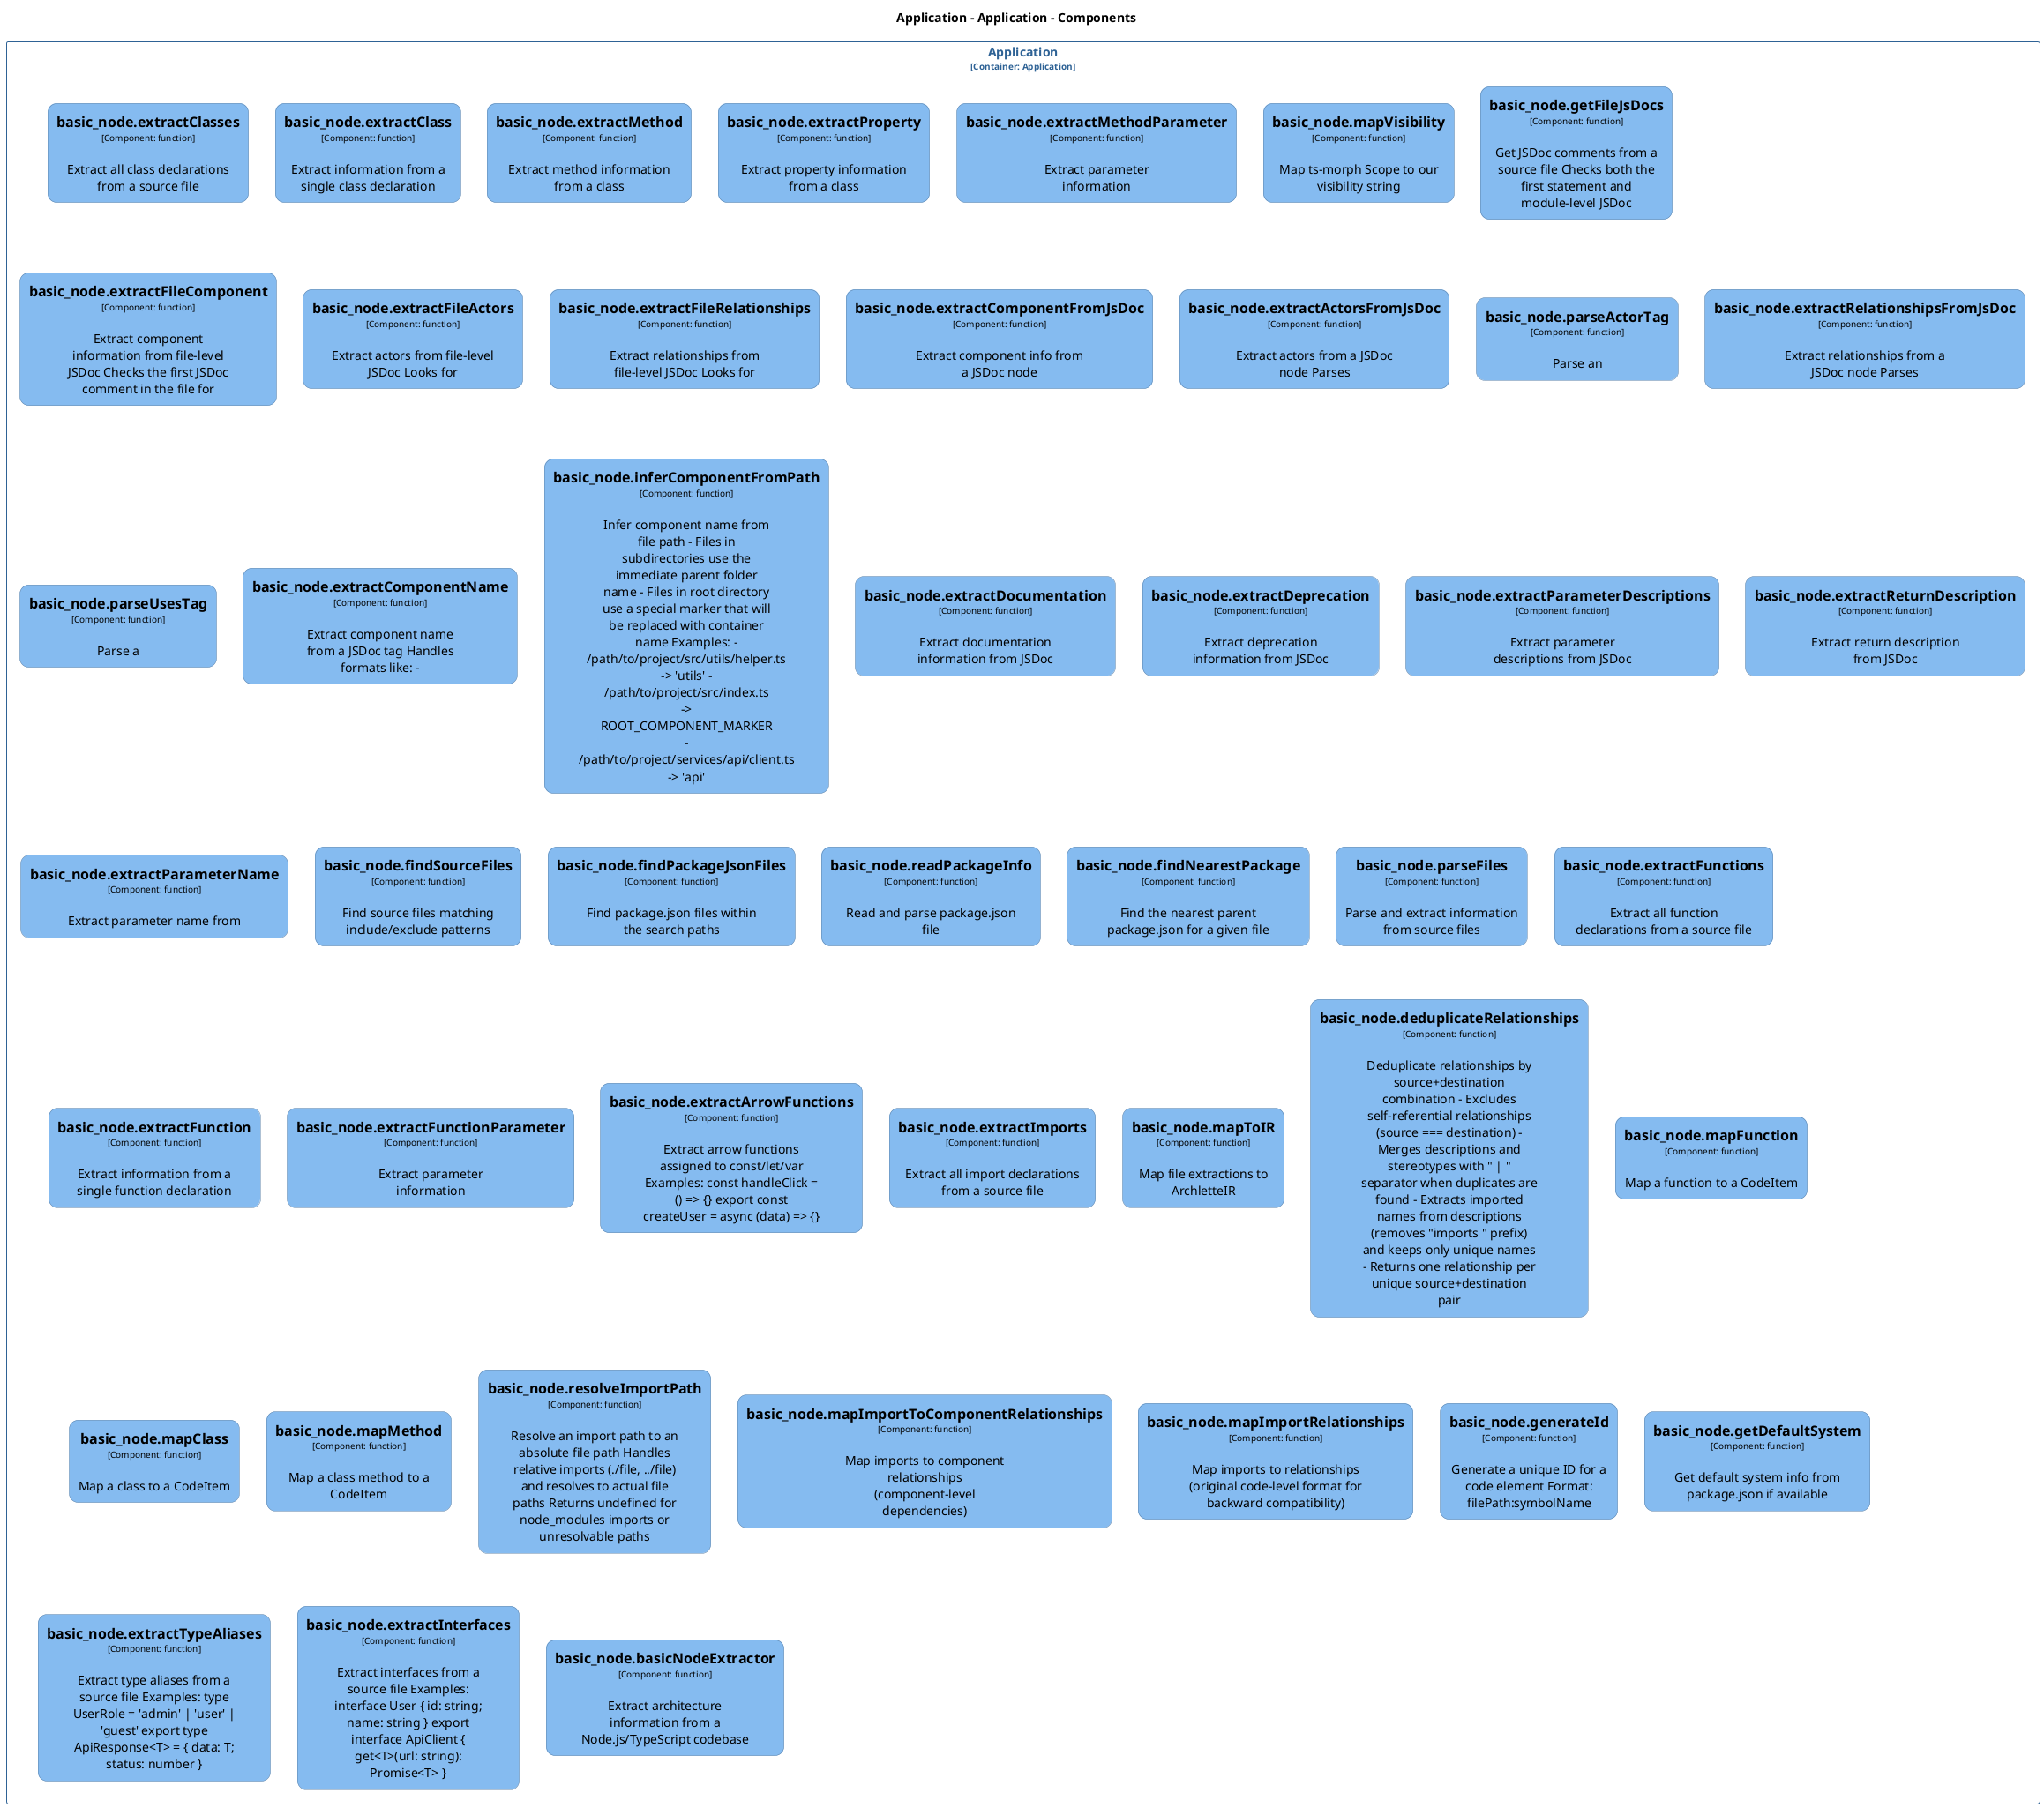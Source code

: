 @startuml
set separator none
title Application - Application - Components

top to bottom direction
skinparam ranksep 60
skinparam nodesep 30

skinparam {
  arrowFontSize 10
  defaultTextAlignment center
  wrapWidth 200
  maxMessageSize 100
  defaultFontName "Arial"
}

hide stereotype

skinparam rectangle<<Application.Application.basic_nodebasicNodeExtractor>> {
  BackgroundColor #85bbf0
  FontColor #000000
  BorderColor #5d82a8
  roundCorner 20
  shadowing false
}
skinparam rectangle<<Application.Application.basic_nodededuplicateRelationships>> {
  BackgroundColor #85bbf0
  FontColor #000000
  BorderColor #5d82a8
  roundCorner 20
  shadowing false
}
skinparam rectangle<<Application.Application.basic_nodeextractActorsFromJsDoc>> {
  BackgroundColor #85bbf0
  FontColor #000000
  BorderColor #5d82a8
  roundCorner 20
  shadowing false
}
skinparam rectangle<<Application.Application.basic_nodeextractArrowFunctions>> {
  BackgroundColor #85bbf0
  FontColor #000000
  BorderColor #5d82a8
  roundCorner 20
  shadowing false
}
skinparam rectangle<<Application.Application.basic_nodeextractClass>> {
  BackgroundColor #85bbf0
  FontColor #000000
  BorderColor #5d82a8
  roundCorner 20
  shadowing false
}
skinparam rectangle<<Application.Application.basic_nodeextractClasses>> {
  BackgroundColor #85bbf0
  FontColor #000000
  BorderColor #5d82a8
  roundCorner 20
  shadowing false
}
skinparam rectangle<<Application.Application.basic_nodeextractComponentFromJsDoc>> {
  BackgroundColor #85bbf0
  FontColor #000000
  BorderColor #5d82a8
  roundCorner 20
  shadowing false
}
skinparam rectangle<<Application.Application.basic_nodeextractComponentName>> {
  BackgroundColor #85bbf0
  FontColor #000000
  BorderColor #5d82a8
  roundCorner 20
  shadowing false
}
skinparam rectangle<<Application.Application.basic_nodeextractDeprecation>> {
  BackgroundColor #85bbf0
  FontColor #000000
  BorderColor #5d82a8
  roundCorner 20
  shadowing false
}
skinparam rectangle<<Application.Application.basic_nodeextractDocumentation>> {
  BackgroundColor #85bbf0
  FontColor #000000
  BorderColor #5d82a8
  roundCorner 20
  shadowing false
}
skinparam rectangle<<Application.Application.basic_nodeextractFileActors>> {
  BackgroundColor #85bbf0
  FontColor #000000
  BorderColor #5d82a8
  roundCorner 20
  shadowing false
}
skinparam rectangle<<Application.Application.basic_nodeextractFileComponent>> {
  BackgroundColor #85bbf0
  FontColor #000000
  BorderColor #5d82a8
  roundCorner 20
  shadowing false
}
skinparam rectangle<<Application.Application.basic_nodeextractFileRelationships>> {
  BackgroundColor #85bbf0
  FontColor #000000
  BorderColor #5d82a8
  roundCorner 20
  shadowing false
}
skinparam rectangle<<Application.Application.basic_nodeextractFunction>> {
  BackgroundColor #85bbf0
  FontColor #000000
  BorderColor #5d82a8
  roundCorner 20
  shadowing false
}
skinparam rectangle<<Application.Application.basic_nodeextractFunctionParameter>> {
  BackgroundColor #85bbf0
  FontColor #000000
  BorderColor #5d82a8
  roundCorner 20
  shadowing false
}
skinparam rectangle<<Application.Application.basic_nodeextractFunctions>> {
  BackgroundColor #85bbf0
  FontColor #000000
  BorderColor #5d82a8
  roundCorner 20
  shadowing false
}
skinparam rectangle<<Application.Application.basic_nodeextractImports>> {
  BackgroundColor #85bbf0
  FontColor #000000
  BorderColor #5d82a8
  roundCorner 20
  shadowing false
}
skinparam rectangle<<Application.Application.basic_nodeextractInterfaces>> {
  BackgroundColor #85bbf0
  FontColor #000000
  BorderColor #5d82a8
  roundCorner 20
  shadowing false
}
skinparam rectangle<<Application.Application.basic_nodeextractMethod>> {
  BackgroundColor #85bbf0
  FontColor #000000
  BorderColor #5d82a8
  roundCorner 20
  shadowing false
}
skinparam rectangle<<Application.Application.basic_nodeextractMethodParameter>> {
  BackgroundColor #85bbf0
  FontColor #000000
  BorderColor #5d82a8
  roundCorner 20
  shadowing false
}
skinparam rectangle<<Application.Application.basic_nodeextractParameterDescriptions>> {
  BackgroundColor #85bbf0
  FontColor #000000
  BorderColor #5d82a8
  roundCorner 20
  shadowing false
}
skinparam rectangle<<Application.Application.basic_nodeextractParameterName>> {
  BackgroundColor #85bbf0
  FontColor #000000
  BorderColor #5d82a8
  roundCorner 20
  shadowing false
}
skinparam rectangle<<Application.Application.basic_nodeextractProperty>> {
  BackgroundColor #85bbf0
  FontColor #000000
  BorderColor #5d82a8
  roundCorner 20
  shadowing false
}
skinparam rectangle<<Application.Application.basic_nodeextractRelationshipsFromJsDoc>> {
  BackgroundColor #85bbf0
  FontColor #000000
  BorderColor #5d82a8
  roundCorner 20
  shadowing false
}
skinparam rectangle<<Application.Application.basic_nodeextractReturnDescription>> {
  BackgroundColor #85bbf0
  FontColor #000000
  BorderColor #5d82a8
  roundCorner 20
  shadowing false
}
skinparam rectangle<<Application.Application.basic_nodeextractTypeAliases>> {
  BackgroundColor #85bbf0
  FontColor #000000
  BorderColor #5d82a8
  roundCorner 20
  shadowing false
}
skinparam rectangle<<Application.Application.basic_nodefindNearestPackage>> {
  BackgroundColor #85bbf0
  FontColor #000000
  BorderColor #5d82a8
  roundCorner 20
  shadowing false
}
skinparam rectangle<<Application.Application.basic_nodefindPackageJsonFiles>> {
  BackgroundColor #85bbf0
  FontColor #000000
  BorderColor #5d82a8
  roundCorner 20
  shadowing false
}
skinparam rectangle<<Application.Application.basic_nodefindSourceFiles>> {
  BackgroundColor #85bbf0
  FontColor #000000
  BorderColor #5d82a8
  roundCorner 20
  shadowing false
}
skinparam rectangle<<Application.Application.basic_nodegenerateId>> {
  BackgroundColor #85bbf0
  FontColor #000000
  BorderColor #5d82a8
  roundCorner 20
  shadowing false
}
skinparam rectangle<<Application.Application.basic_nodegetDefaultSystem>> {
  BackgroundColor #85bbf0
  FontColor #000000
  BorderColor #5d82a8
  roundCorner 20
  shadowing false
}
skinparam rectangle<<Application.Application.basic_nodegetFileJsDocs>> {
  BackgroundColor #85bbf0
  FontColor #000000
  BorderColor #5d82a8
  roundCorner 20
  shadowing false
}
skinparam rectangle<<Application.Application.basic_nodeinferComponentFromPath>> {
  BackgroundColor #85bbf0
  FontColor #000000
  BorderColor #5d82a8
  roundCorner 20
  shadowing false
}
skinparam rectangle<<Application.Application.basic_nodemapClass>> {
  BackgroundColor #85bbf0
  FontColor #000000
  BorderColor #5d82a8
  roundCorner 20
  shadowing false
}
skinparam rectangle<<Application.Application.basic_nodemapFunction>> {
  BackgroundColor #85bbf0
  FontColor #000000
  BorderColor #5d82a8
  roundCorner 20
  shadowing false
}
skinparam rectangle<<Application.Application.basic_nodemapImportRelationships>> {
  BackgroundColor #85bbf0
  FontColor #000000
  BorderColor #5d82a8
  roundCorner 20
  shadowing false
}
skinparam rectangle<<Application.Application.basic_nodemapImportToComponentRelationships>> {
  BackgroundColor #85bbf0
  FontColor #000000
  BorderColor #5d82a8
  roundCorner 20
  shadowing false
}
skinparam rectangle<<Application.Application.basic_nodemapMethod>> {
  BackgroundColor #85bbf0
  FontColor #000000
  BorderColor #5d82a8
  roundCorner 20
  shadowing false
}
skinparam rectangle<<Application.Application.basic_nodemapToIR>> {
  BackgroundColor #85bbf0
  FontColor #000000
  BorderColor #5d82a8
  roundCorner 20
  shadowing false
}
skinparam rectangle<<Application.Application.basic_nodemapVisibility>> {
  BackgroundColor #85bbf0
  FontColor #000000
  BorderColor #5d82a8
  roundCorner 20
  shadowing false
}
skinparam rectangle<<Application.Application.basic_nodeparseActorTag>> {
  BackgroundColor #85bbf0
  FontColor #000000
  BorderColor #5d82a8
  roundCorner 20
  shadowing false
}
skinparam rectangle<<Application.Application.basic_nodeparseFiles>> {
  BackgroundColor #85bbf0
  FontColor #000000
  BorderColor #5d82a8
  roundCorner 20
  shadowing false
}
skinparam rectangle<<Application.Application.basic_nodeparseUsesTag>> {
  BackgroundColor #85bbf0
  FontColor #000000
  BorderColor #5d82a8
  roundCorner 20
  shadowing false
}
skinparam rectangle<<Application.Application.basic_nodereadPackageInfo>> {
  BackgroundColor #85bbf0
  FontColor #000000
  BorderColor #5d82a8
  roundCorner 20
  shadowing false
}
skinparam rectangle<<Application.Application.basic_noderesolveImportPath>> {
  BackgroundColor #85bbf0
  FontColor #000000
  BorderColor #5d82a8
  roundCorner 20
  shadowing false
}
skinparam rectangle<<Application.Application>> {
  BorderColor #2e6295
  FontColor #2e6295
  shadowing false
}

rectangle "Application\n<size:10>[Container: Application]</size>" <<Application.Application>> {
  rectangle "==basic_node.extractClasses\n<size:10>[Component: function]</size>\n\nExtract all class declarations from a source file" <<Application.Application.basic_nodeextractClasses>> as Application.Application.basic_nodeextractClasses
  rectangle "==basic_node.extractClass\n<size:10>[Component: function]</size>\n\nExtract information from a single class declaration" <<Application.Application.basic_nodeextractClass>> as Application.Application.basic_nodeextractClass
  rectangle "==basic_node.extractMethod\n<size:10>[Component: function]</size>\n\nExtract method information from a class" <<Application.Application.basic_nodeextractMethod>> as Application.Application.basic_nodeextractMethod
  rectangle "==basic_node.extractProperty\n<size:10>[Component: function]</size>\n\nExtract property information from a class" <<Application.Application.basic_nodeextractProperty>> as Application.Application.basic_nodeextractProperty
  rectangle "==basic_node.extractMethodParameter\n<size:10>[Component: function]</size>\n\nExtract parameter information" <<Application.Application.basic_nodeextractMethodParameter>> as Application.Application.basic_nodeextractMethodParameter
  rectangle "==basic_node.mapVisibility\n<size:10>[Component: function]</size>\n\nMap ts-morph Scope to our visibility string" <<Application.Application.basic_nodemapVisibility>> as Application.Application.basic_nodemapVisibility
  rectangle "==basic_node.getFileJsDocs\n<size:10>[Component: function]</size>\n\nGet JSDoc comments from a source file Checks both the first statement and module-level JSDoc" <<Application.Application.basic_nodegetFileJsDocs>> as Application.Application.basic_nodegetFileJsDocs
  rectangle "==basic_node.extractFileComponent\n<size:10>[Component: function]</size>\n\nExtract component information from file-level JSDoc Checks the first JSDoc comment in the file for" <<Application.Application.basic_nodeextractFileComponent>> as Application.Application.basic_nodeextractFileComponent
  rectangle "==basic_node.extractFileActors\n<size:10>[Component: function]</size>\n\nExtract actors from file-level JSDoc Looks for" <<Application.Application.basic_nodeextractFileActors>> as Application.Application.basic_nodeextractFileActors
  rectangle "==basic_node.extractFileRelationships\n<size:10>[Component: function]</size>\n\nExtract relationships from file-level JSDoc Looks for" <<Application.Application.basic_nodeextractFileRelationships>> as Application.Application.basic_nodeextractFileRelationships
  rectangle "==basic_node.extractComponentFromJsDoc\n<size:10>[Component: function]</size>\n\nExtract component info from a JSDoc node" <<Application.Application.basic_nodeextractComponentFromJsDoc>> as Application.Application.basic_nodeextractComponentFromJsDoc
  rectangle "==basic_node.extractActorsFromJsDoc\n<size:10>[Component: function]</size>\n\nExtract actors from a JSDoc node Parses" <<Application.Application.basic_nodeextractActorsFromJsDoc>> as Application.Application.basic_nodeextractActorsFromJsDoc
  rectangle "==basic_node.parseActorTag\n<size:10>[Component: function]</size>\n\nParse an" <<Application.Application.basic_nodeparseActorTag>> as Application.Application.basic_nodeparseActorTag
  rectangle "==basic_node.extractRelationshipsFromJsDoc\n<size:10>[Component: function]</size>\n\nExtract relationships from a JSDoc node Parses" <<Application.Application.basic_nodeextractRelationshipsFromJsDoc>> as Application.Application.basic_nodeextractRelationshipsFromJsDoc
  rectangle "==basic_node.parseUsesTag\n<size:10>[Component: function]</size>\n\nParse a" <<Application.Application.basic_nodeparseUsesTag>> as Application.Application.basic_nodeparseUsesTag
  rectangle "==basic_node.extractComponentName\n<size:10>[Component: function]</size>\n\nExtract component name from a JSDoc tag Handles formats like: -" <<Application.Application.basic_nodeextractComponentName>> as Application.Application.basic_nodeextractComponentName
  rectangle "==basic_node.inferComponentFromPath\n<size:10>[Component: function]</size>\n\nInfer component name from file path - Files in subdirectories use the immediate parent folder name - Files in root directory use a special marker that will be replaced with container name Examples: - /path/to/project/src/utils/helper.ts -> 'utils' - /path/to/project/src/index.ts -> ROOT_COMPONENT_MARKER - /path/to/project/services/api/client.ts -> 'api'" <<Application.Application.basic_nodeinferComponentFromPath>> as Application.Application.basic_nodeinferComponentFromPath
  rectangle "==basic_node.extractDocumentation\n<size:10>[Component: function]</size>\n\nExtract documentation information from JSDoc" <<Application.Application.basic_nodeextractDocumentation>> as Application.Application.basic_nodeextractDocumentation
  rectangle "==basic_node.extractDeprecation\n<size:10>[Component: function]</size>\n\nExtract deprecation information from JSDoc" <<Application.Application.basic_nodeextractDeprecation>> as Application.Application.basic_nodeextractDeprecation
  rectangle "==basic_node.extractParameterDescriptions\n<size:10>[Component: function]</size>\n\nExtract parameter descriptions from JSDoc" <<Application.Application.basic_nodeextractParameterDescriptions>> as Application.Application.basic_nodeextractParameterDescriptions
  rectangle "==basic_node.extractReturnDescription\n<size:10>[Component: function]</size>\n\nExtract return description from JSDoc" <<Application.Application.basic_nodeextractReturnDescription>> as Application.Application.basic_nodeextractReturnDescription
  rectangle "==basic_node.extractParameterName\n<size:10>[Component: function]</size>\n\nExtract parameter name from" <<Application.Application.basic_nodeextractParameterName>> as Application.Application.basic_nodeextractParameterName
  rectangle "==basic_node.findSourceFiles\n<size:10>[Component: function]</size>\n\nFind source files matching include/exclude patterns" <<Application.Application.basic_nodefindSourceFiles>> as Application.Application.basic_nodefindSourceFiles
  rectangle "==basic_node.findPackageJsonFiles\n<size:10>[Component: function]</size>\n\nFind package.json files within the search paths" <<Application.Application.basic_nodefindPackageJsonFiles>> as Application.Application.basic_nodefindPackageJsonFiles
  rectangle "==basic_node.readPackageInfo\n<size:10>[Component: function]</size>\n\nRead and parse package.json file" <<Application.Application.basic_nodereadPackageInfo>> as Application.Application.basic_nodereadPackageInfo
  rectangle "==basic_node.findNearestPackage\n<size:10>[Component: function]</size>\n\nFind the nearest parent package.json for a given file" <<Application.Application.basic_nodefindNearestPackage>> as Application.Application.basic_nodefindNearestPackage
  rectangle "==basic_node.parseFiles\n<size:10>[Component: function]</size>\n\nParse and extract information from source files" <<Application.Application.basic_nodeparseFiles>> as Application.Application.basic_nodeparseFiles
  rectangle "==basic_node.extractFunctions\n<size:10>[Component: function]</size>\n\nExtract all function declarations from a source file" <<Application.Application.basic_nodeextractFunctions>> as Application.Application.basic_nodeextractFunctions
  rectangle "==basic_node.extractFunction\n<size:10>[Component: function]</size>\n\nExtract information from a single function declaration" <<Application.Application.basic_nodeextractFunction>> as Application.Application.basic_nodeextractFunction
  rectangle "==basic_node.extractFunctionParameter\n<size:10>[Component: function]</size>\n\nExtract parameter information" <<Application.Application.basic_nodeextractFunctionParameter>> as Application.Application.basic_nodeextractFunctionParameter
  rectangle "==basic_node.extractArrowFunctions\n<size:10>[Component: function]</size>\n\nExtract arrow functions assigned to const/let/var Examples: const handleClick = () => {} export const createUser = async (data) => {}" <<Application.Application.basic_nodeextractArrowFunctions>> as Application.Application.basic_nodeextractArrowFunctions
  rectangle "==basic_node.extractImports\n<size:10>[Component: function]</size>\n\nExtract all import declarations from a source file" <<Application.Application.basic_nodeextractImports>> as Application.Application.basic_nodeextractImports
  rectangle "==basic_node.mapToIR\n<size:10>[Component: function]</size>\n\nMap file extractions to ArchletteIR" <<Application.Application.basic_nodemapToIR>> as Application.Application.basic_nodemapToIR
  rectangle "==basic_node.deduplicateRelationships\n<size:10>[Component: function]</size>\n\nDeduplicate relationships by source+destination combination - Excludes self-referential relationships (source === destination) - Merges descriptions and stereotypes with " | " separator when duplicates are found - Extracts imported names from descriptions (removes "imports " prefix) and keeps only unique names - Returns one relationship per unique source+destination pair" <<Application.Application.basic_nodededuplicateRelationships>> as Application.Application.basic_nodededuplicateRelationships
  rectangle "==basic_node.mapFunction\n<size:10>[Component: function]</size>\n\nMap a function to a CodeItem" <<Application.Application.basic_nodemapFunction>> as Application.Application.basic_nodemapFunction
  rectangle "==basic_node.mapClass\n<size:10>[Component: function]</size>\n\nMap a class to a CodeItem" <<Application.Application.basic_nodemapClass>> as Application.Application.basic_nodemapClass
  rectangle "==basic_node.mapMethod\n<size:10>[Component: function]</size>\n\nMap a class method to a CodeItem" <<Application.Application.basic_nodemapMethod>> as Application.Application.basic_nodemapMethod
  rectangle "==basic_node.resolveImportPath\n<size:10>[Component: function]</size>\n\nResolve an import path to an absolute file path Handles relative imports (./file, ../file) and resolves to actual file paths Returns undefined for node_modules imports or unresolvable paths" <<Application.Application.basic_noderesolveImportPath>> as Application.Application.basic_noderesolveImportPath
  rectangle "==basic_node.mapImportToComponentRelationships\n<size:10>[Component: function]</size>\n\nMap imports to component relationships (component-level dependencies)" <<Application.Application.basic_nodemapImportToComponentRelationships>> as Application.Application.basic_nodemapImportToComponentRelationships
  rectangle "==basic_node.mapImportRelationships\n<size:10>[Component: function]</size>\n\nMap imports to relationships (original code-level format for backward compatibility)" <<Application.Application.basic_nodemapImportRelationships>> as Application.Application.basic_nodemapImportRelationships
  rectangle "==basic_node.generateId\n<size:10>[Component: function]</size>\n\nGenerate a unique ID for a code element Format: filePath:symbolName" <<Application.Application.basic_nodegenerateId>> as Application.Application.basic_nodegenerateId
  rectangle "==basic_node.getDefaultSystem\n<size:10>[Component: function]</size>\n\nGet default system info from package.json if available" <<Application.Application.basic_nodegetDefaultSystem>> as Application.Application.basic_nodegetDefaultSystem
  rectangle "==basic_node.extractTypeAliases\n<size:10>[Component: function]</size>\n\nExtract type aliases from a source file Examples: type UserRole = 'admin' | 'user' | 'guest' export type ApiResponse<T> = { data: T; status: number }" <<Application.Application.basic_nodeextractTypeAliases>> as Application.Application.basic_nodeextractTypeAliases
  rectangle "==basic_node.extractInterfaces\n<size:10>[Component: function]</size>\n\nExtract interfaces from a source file Examples: interface User { id: string; name: string } export interface ApiClient { get<T>(url: string): Promise<T> }" <<Application.Application.basic_nodeextractInterfaces>> as Application.Application.basic_nodeextractInterfaces
  rectangle "==basic_node.basicNodeExtractor\n<size:10>[Component: function]</size>\n\nExtract architecture information from a Node.js/TypeScript codebase" <<Application.Application.basic_nodebasicNodeExtractor>> as Application.Application.basic_nodebasicNodeExtractor
}

@enduml